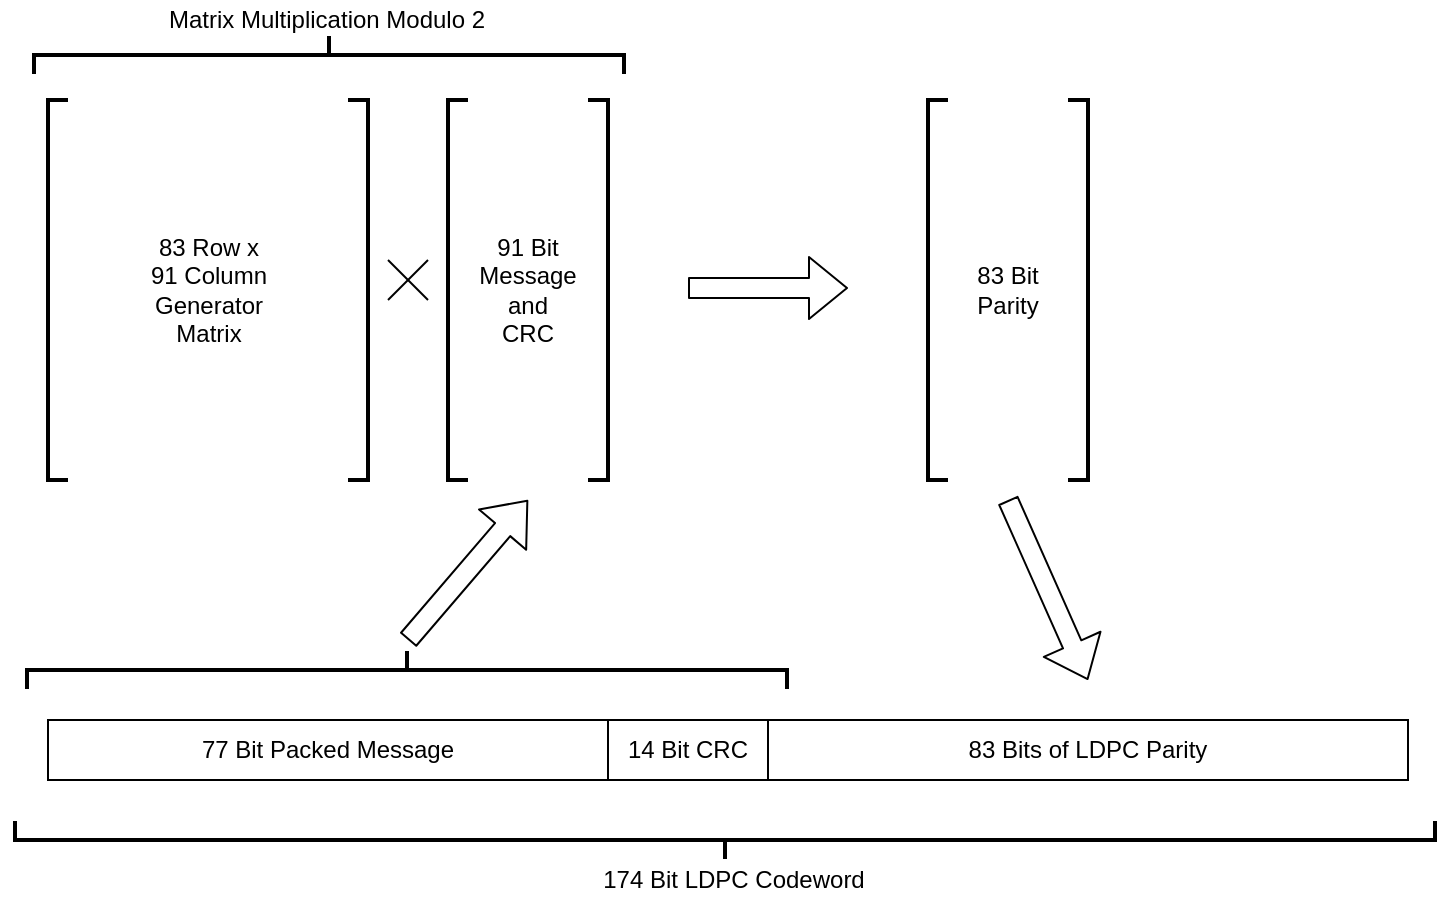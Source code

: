 <mxGraphModel dx="739" dy="900" grid="1" gridSize="10" guides="1" tooltips="1" connect="1" arrows="1" fold="1" page="1" pageScale="1" pageWidth="827" pageHeight="1169" background="#ffffff"><root><mxCell id="0"/><mxCell id="1" parent="0"/><mxCell id="2" value="" style="shape=mxgraph.flowchart.annotation_1;whiteSpace=wrap;html=1;fillColor=#ffffff;strokeColor=#000000;strokeWidth=2" vertex="1" parent="1"><mxGeometry x="40" y="250" width="10" height="190" as="geometry"/></mxCell><mxCell id="3" value="" style="shape=mxgraph.flowchart.annotation_1;whiteSpace=wrap;html=1;fillColor=#ffffff;strokeColor=#000000;strokeWidth=2;rotation=180;" vertex="1" parent="1"><mxGeometry x="190" y="250" width="10" height="190" as="geometry"/></mxCell><mxCell id="5" value="" style="shape=mxgraph.flowchart.annotation_1;whiteSpace=wrap;html=1;fillColor=#ffffff;strokeColor=#000000;strokeWidth=2" vertex="1" parent="1"><mxGeometry x="240" y="250" width="10" height="190" as="geometry"/></mxCell><mxCell id="6" value="" style="shape=mxgraph.flowchart.annotation_1;whiteSpace=wrap;html=1;fillColor=#ffffff;strokeColor=#000000;strokeWidth=2;rotation=180;" vertex="1" parent="1"><mxGeometry x="310" y="250" width="10" height="190" as="geometry"/></mxCell><mxCell id="7" value="" style="shape=flexArrow;endArrow=classic;html=1;fillColor=#ffffff;" edge="1" parent="1"><mxGeometry width="50" height="50" relative="1" as="geometry"><mxPoint x="360" y="344" as="sourcePoint"/><mxPoint x="440" y="344" as="targetPoint"/></mxGeometry></mxCell><mxCell id="8" value="" style="shape=mxgraph.flowchart.annotation_1;whiteSpace=wrap;html=1;fillColor=#ffffff;strokeColor=#000000;strokeWidth=2" vertex="1" parent="1"><mxGeometry x="480" y="250" width="10" height="190" as="geometry"/></mxCell><mxCell id="9" value="" style="shape=mxgraph.flowchart.annotation_1;whiteSpace=wrap;html=1;fillColor=#ffffff;strokeColor=#000000;strokeWidth=2;rotation=180;" vertex="1" parent="1"><mxGeometry x="550" y="250" width="10" height="190" as="geometry"/></mxCell><mxCell id="10" value="91 Bit&lt;div&gt;Message&lt;/div&gt;&lt;div&gt;and CRC&lt;/div&gt;" style="text;html=1;strokeColor=none;fillColor=none;align=center;verticalAlign=middle;whiteSpace=wrap;rounded=0;" vertex="1" parent="1"><mxGeometry x="260" y="335" width="40" height="20" as="geometry"/></mxCell><mxCell id="12" value="83 Bit&lt;div&gt;Parity&lt;/div&gt;" style="text;html=1;strokeColor=none;fillColor=none;align=center;verticalAlign=middle;whiteSpace=wrap;rounded=0;" vertex="1" parent="1"><mxGeometry x="500" y="335" width="40" height="20" as="geometry"/></mxCell><mxCell id="13" value="" style="shape=mxgraph.flowchart.annotation_2;whiteSpace=wrap;html=1;fillColor=#ffffff;strokeColor=#000000;strokeWidth=2;rotation=90;" vertex="1" parent="1"><mxGeometry x="171" y="80" width="19" height="295" as="geometry"/></mxCell><mxCell id="17" value="Matrix Multiplication Modulo 2" style="text;html=1;strokeColor=none;fillColor=none;align=center;verticalAlign=middle;whiteSpace=wrap;rounded=0;" vertex="1" parent="1"><mxGeometry x="99" y="200" width="161" height="20" as="geometry"/></mxCell><mxCell id="20" value="" style="endArrow=none;html=1;" edge="1" parent="1"><mxGeometry width="50" height="50" relative="1" as="geometry"><mxPoint x="210" y="330" as="sourcePoint"/><mxPoint x="230" y="350" as="targetPoint"/></mxGeometry></mxCell><mxCell id="21" value="" style="endArrow=none;html=1;" edge="1" parent="1"><mxGeometry width="50" height="50" relative="1" as="geometry"><mxPoint x="210" y="350" as="sourcePoint"/><mxPoint x="230" y="330" as="targetPoint"/></mxGeometry></mxCell><mxCell id="22" value="77 Bit Packed Message" style="rounded=0;whiteSpace=wrap;html=1;" vertex="1" parent="1"><mxGeometry x="40" y="560" width="280" height="30" as="geometry"/></mxCell><mxCell id="23" value="83 Bits of LDPC Parity" style="rounded=0;whiteSpace=wrap;html=1;" vertex="1" parent="1"><mxGeometry x="400" y="560" width="320" height="30" as="geometry"/></mxCell><mxCell id="25" value="" style="shape=flexArrow;endArrow=classic;html=1;fillColor=#ffffff;" edge="1" parent="1"><mxGeometry width="50" height="50" relative="1" as="geometry"><mxPoint x="220" y="520" as="sourcePoint"/><mxPoint x="280" y="450" as="targetPoint"/></mxGeometry></mxCell><mxCell id="26" value="" style="shape=flexArrow;endArrow=classic;html=1;fillColor=#ffffff;" edge="1" parent="1"><mxGeometry width="50" height="50" relative="1" as="geometry"><mxPoint x="520" y="450" as="sourcePoint"/><mxPoint x="560" y="540" as="targetPoint"/></mxGeometry></mxCell><mxCell id="28" value="83 Row x&lt;div&gt;91 Column&lt;/div&gt;&lt;div&gt;Generator&lt;/div&gt;&lt;div&gt;Matrix&lt;/div&gt;" style="text;html=1;strokeColor=none;fillColor=none;align=center;verticalAlign=middle;whiteSpace=wrap;rounded=0;" vertex="1" parent="1"><mxGeometry x="90" y="335" width="61" height="20" as="geometry"/></mxCell><mxCell id="29" value="" style="shape=mxgraph.flowchart.annotation_2;whiteSpace=wrap;html=1;fillColor=#ffffff;strokeColor=#000000;strokeWidth=2;rotation=-90;" vertex="1" parent="1"><mxGeometry x="369" y="265" width="19" height="710" as="geometry"/></mxCell><mxCell id="30" value="174 Bit LDPC Codeword" style="text;html=1;strokeColor=none;fillColor=none;align=center;verticalAlign=middle;whiteSpace=wrap;rounded=0;" vertex="1" parent="1"><mxGeometry x="303" y="630" width="160" height="20" as="geometry"/></mxCell><mxCell id="31" value="14 Bit CRC" style="rounded=0;whiteSpace=wrap;html=1;" vertex="1" parent="1"><mxGeometry x="320" y="560" width="80" height="30" as="geometry"/></mxCell><mxCell id="32" value="" style="shape=mxgraph.flowchart.annotation_2;whiteSpace=wrap;html=1;fillColor=#ffffff;strokeColor=#000000;strokeWidth=2;rotation=90;" vertex="1" parent="1"><mxGeometry x="210" y="345" width="19" height="380" as="geometry"/></mxCell><mxCell id="33" style="edgeStyle=orthogonalEdgeStyle;rounded=0;html=1;exitX=0.5;exitY=0;exitPerimeter=0;entryX=0.5;entryY=0;entryPerimeter=0;jettySize=auto;orthogonalLoop=1;" edge="1" parent="1" source="29" target="29"><mxGeometry relative="1" as="geometry"/></mxCell></root></mxGraphModel>